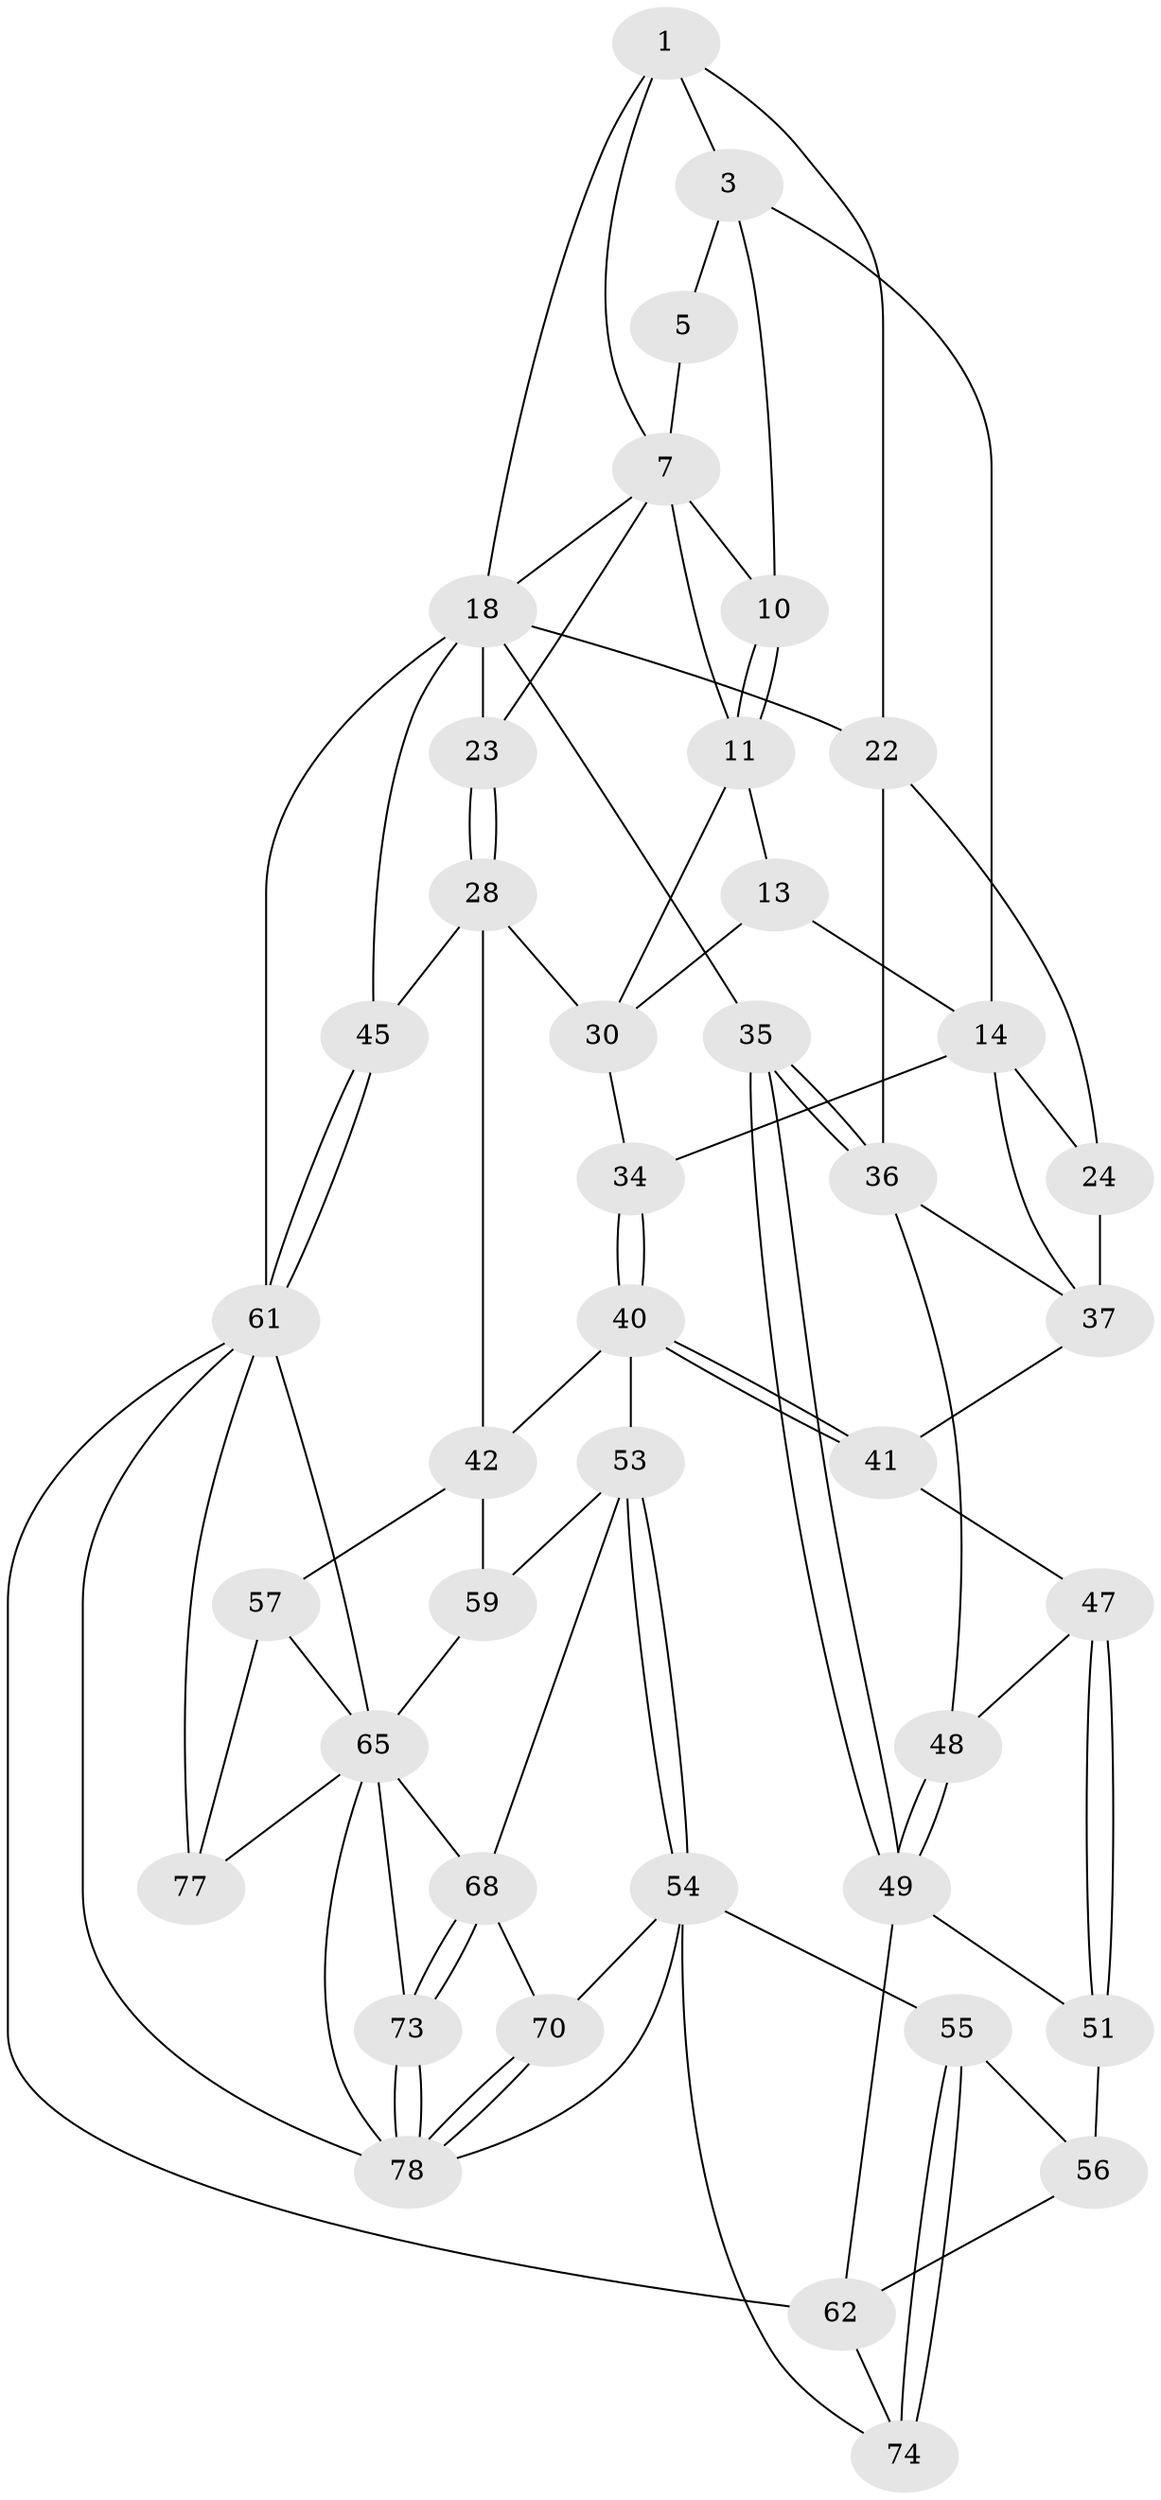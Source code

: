 // original degree distribution, {3: 0.024390243902439025, 5: 0.5609756097560976, 6: 0.1951219512195122, 4: 0.21951219512195122}
// Generated by graph-tools (version 1.1) at 2025/17/03/09/25 04:17:23]
// undirected, 41 vertices, 92 edges
graph export_dot {
graph [start="1"]
  node [color=gray90,style=filled];
  1 [pos="+0.6993307719896842+0",super="+2+6"];
  3 [pos="+0.3112339536485576+0",super="+4"];
  5 [pos="+0.6829854816751829+0.03920406674801611"];
  7 [pos="+0.8452179440209426+0.12065783197402069",super="+8"];
  10 [pos="+0.6289817697261008+0.15524666921530186"];
  11 [pos="+0.6312675495799093+0.18778362156705197",super="+12"];
  13 [pos="+0.5537685863227098+0.24162083177747434"];
  14 [pos="+0.5184302929169351+0.23741418563447364",super="+31+15"];
  18 [pos="+1+0",super="+21+19"];
  22 [pos="+0.18883121388687668+0",super="+26"];
  23 [pos="+0.8418012743379715+0.3398863909498498"];
  24 [pos="+0.3436684524850133+0.21859789639332147",super="+25"];
  28 [pos="+0.8216552679640433+0.36825046480601303",super="+29+46"];
  30 [pos="+0.6621266898011028+0.39531539579410735",super="+33"];
  34 [pos="+0.5175793839809221+0.3817327878071059"];
  35 [pos="+0+0.3809329407973068"];
  36 [pos="+0.140063770576259+0.31531278399069257",super="+38"];
  37 [pos="+0.299084026251405+0.34753958747738706",super="+39"];
  40 [pos="+0.5023021092090935+0.5970635733022411",super="+44"];
  41 [pos="+0.402716302866689+0.5537889868725315"];
  42 [pos="+0.6639695965182806+0.49359947723820796",super="+50+43"];
  45 [pos="+1+0.6671099733171975"];
  47 [pos="+0.3216570774180234+0.5617621025142349"];
  48 [pos="+0.2404636362116557+0.4200810147539279"];
  49 [pos="+0+0.5474584608220191",super="+52"];
  51 [pos="+0.19721830354638423+0.6930340541923221"];
  53 [pos="+0.49456504792979533+0.7158336879463858",super="+60"];
  54 [pos="+0.38849608326760304+0.7931959476390537",super="+71"];
  55 [pos="+0.37593486574381063+0.7956361804765668"];
  56 [pos="+0.25040007363351013+0.741890062977698"];
  57 [pos="+0.8824345755452933+0.7156253298228646",super="+64"];
  59 [pos="+0.634511979329251+0.7675240661415483"];
  61 [pos="+1+1",super="+63+76"];
  62 [pos="+0+0.9426689652402931",super="+67"];
  65 [pos="+0.767833186323466+0.7917663309629653",super="+66+72"];
  68 [pos="+0.6665699811269769+0.8592893736200423",super="+69"];
  70 [pos="+0.5452253991458569+0.9125726194625461"];
  73 [pos="+0.6805689985457566+0.9034940499427985"];
  74 [pos="+0.33562165031617053+0.9805006583316711"];
  77 [pos="+0.835621548598983+0.8807417434256826"];
  78 [pos="+0.572184846131268+0.9677479506213733",super="+81"];
  1 -- 3;
  1 -- 22;
  1 -- 18;
  1 -- 7;
  3 -- 14;
  3 -- 10;
  3 -- 5;
  5 -- 7;
  7 -- 23;
  7 -- 10;
  7 -- 11 [weight=2];
  7 -- 18;
  10 -- 11;
  10 -- 11;
  11 -- 13;
  11 -- 30;
  13 -- 14;
  13 -- 30;
  14 -- 24 [weight=2];
  14 -- 34;
  14 -- 37;
  18 -- 61 [weight=2];
  18 -- 35;
  18 -- 22;
  18 -- 23;
  18 -- 45;
  22 -- 36;
  22 -- 24;
  23 -- 28;
  23 -- 28;
  24 -- 37;
  28 -- 42 [weight=2];
  28 -- 30;
  28 -- 45;
  30 -- 34;
  34 -- 40;
  34 -- 40;
  35 -- 36;
  35 -- 36;
  35 -- 49;
  35 -- 49;
  36 -- 48;
  36 -- 37;
  37 -- 41;
  40 -- 41;
  40 -- 41;
  40 -- 53;
  40 -- 42;
  41 -- 47;
  42 -- 57 [weight=2];
  42 -- 59;
  45 -- 61;
  45 -- 61;
  47 -- 48;
  47 -- 51;
  47 -- 51;
  48 -- 49;
  48 -- 49;
  49 -- 51;
  49 -- 62;
  51 -- 56;
  53 -- 54;
  53 -- 54;
  53 -- 59;
  53 -- 68;
  54 -- 55;
  54 -- 70;
  54 -- 74;
  54 -- 78;
  55 -- 56;
  55 -- 74;
  55 -- 74;
  56 -- 62;
  57 -- 65;
  57 -- 77;
  59 -- 65;
  61 -- 78;
  61 -- 62;
  61 -- 65;
  61 -- 77;
  62 -- 74;
  65 -- 68;
  65 -- 73;
  65 -- 77;
  65 -- 78;
  68 -- 73;
  68 -- 73;
  68 -- 70;
  70 -- 78;
  70 -- 78;
  73 -- 78;
  73 -- 78;
}
